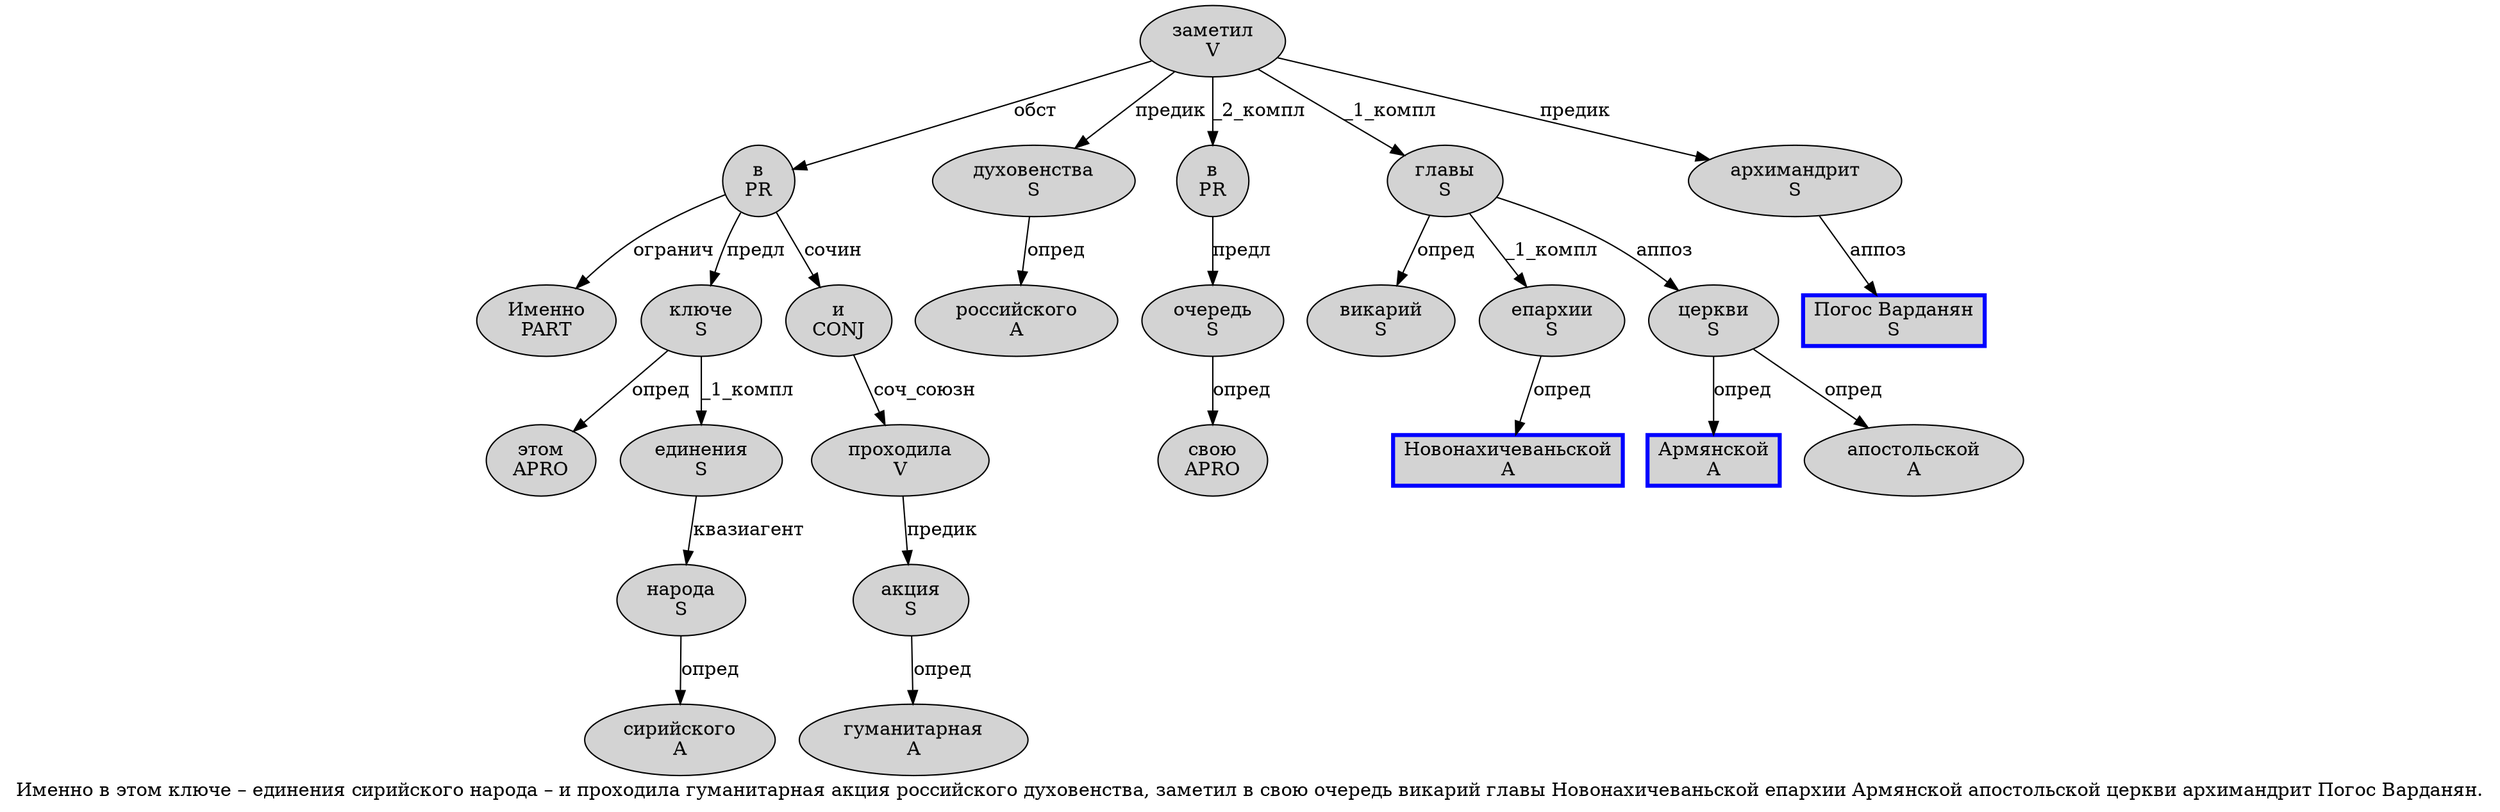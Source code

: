 digraph SENTENCE_508 {
	graph [label="Именно в этом ключе – единения сирийского народа – и проходила гуманитарная акция российского духовенства, заметил в свою очередь викарий главы Новонахичеваньской епархии Армянской апостольской церкви архимандрит Погос Варданян."]
	node [style=filled]
		0 [label="Именно
PART" color="" fillcolor=lightgray penwidth=1 shape=ellipse]
		1 [label="в
PR" color="" fillcolor=lightgray penwidth=1 shape=ellipse]
		2 [label="этом
APRO" color="" fillcolor=lightgray penwidth=1 shape=ellipse]
		3 [label="ключе
S" color="" fillcolor=lightgray penwidth=1 shape=ellipse]
		5 [label="единения
S" color="" fillcolor=lightgray penwidth=1 shape=ellipse]
		6 [label="сирийского
A" color="" fillcolor=lightgray penwidth=1 shape=ellipse]
		7 [label="народа
S" color="" fillcolor=lightgray penwidth=1 shape=ellipse]
		9 [label="и
CONJ" color="" fillcolor=lightgray penwidth=1 shape=ellipse]
		10 [label="проходила
V" color="" fillcolor=lightgray penwidth=1 shape=ellipse]
		11 [label="гуманитарная
A" color="" fillcolor=lightgray penwidth=1 shape=ellipse]
		12 [label="акция
S" color="" fillcolor=lightgray penwidth=1 shape=ellipse]
		13 [label="российского
A" color="" fillcolor=lightgray penwidth=1 shape=ellipse]
		14 [label="духовенства
S" color="" fillcolor=lightgray penwidth=1 shape=ellipse]
		16 [label="заметил
V" color="" fillcolor=lightgray penwidth=1 shape=ellipse]
		17 [label="в
PR" color="" fillcolor=lightgray penwidth=1 shape=ellipse]
		18 [label="свою
APRO" color="" fillcolor=lightgray penwidth=1 shape=ellipse]
		19 [label="очередь
S" color="" fillcolor=lightgray penwidth=1 shape=ellipse]
		20 [label="викарий
S" color="" fillcolor=lightgray penwidth=1 shape=ellipse]
		21 [label="главы
S" color="" fillcolor=lightgray penwidth=1 shape=ellipse]
		22 [label="Новонахичеваньской
A" color=blue fillcolor=lightgray penwidth=3 shape=box]
		23 [label="епархии
S" color="" fillcolor=lightgray penwidth=1 shape=ellipse]
		24 [label="Армянской
A" color=blue fillcolor=lightgray penwidth=3 shape=box]
		25 [label="апостольской
A" color="" fillcolor=lightgray penwidth=1 shape=ellipse]
		26 [label="церкви
S" color="" fillcolor=lightgray penwidth=1 shape=ellipse]
		27 [label="архимандрит
S" color="" fillcolor=lightgray penwidth=1 shape=ellipse]
		28 [label="Погос Варданян
S" color=blue fillcolor=lightgray penwidth=3 shape=box]
			21 -> 20 [label="опред"]
			21 -> 23 [label="_1_компл"]
			21 -> 26 [label="аппоз"]
			12 -> 11 [label="опред"]
			3 -> 2 [label="опред"]
			3 -> 5 [label="_1_компл"]
			14 -> 13 [label="опред"]
			9 -> 10 [label="соч_союзн"]
			7 -> 6 [label="опред"]
			5 -> 7 [label="квазиагент"]
			23 -> 22 [label="опред"]
			17 -> 19 [label="предл"]
			27 -> 28 [label="аппоз"]
			19 -> 18 [label="опред"]
			16 -> 1 [label="обст"]
			16 -> 14 [label="предик"]
			16 -> 17 [label="_2_компл"]
			16 -> 21 [label="_1_компл"]
			16 -> 27 [label="предик"]
			1 -> 0 [label="огранич"]
			1 -> 3 [label="предл"]
			1 -> 9 [label="сочин"]
			10 -> 12 [label="предик"]
			26 -> 24 [label="опред"]
			26 -> 25 [label="опред"]
}